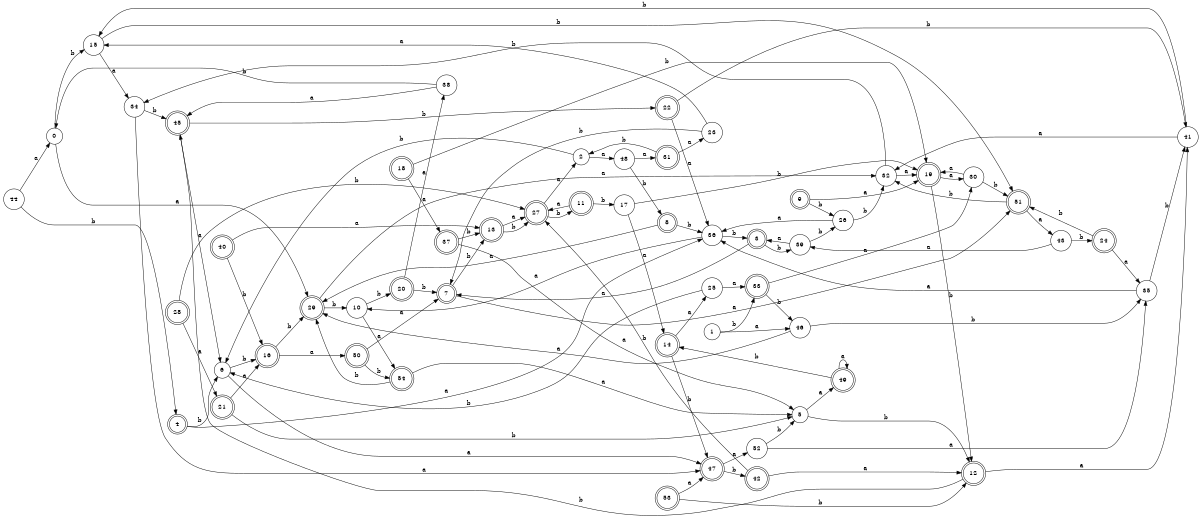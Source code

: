 digraph n44_6 {
__start0 [label="" shape="none"];

rankdir=LR;
size="8,5";

s0 [style="filled", color="black", fillcolor="white" shape="circle", label="0"];
s1 [style="filled", color="black", fillcolor="white" shape="circle", label="1"];
s2 [style="filled", color="black", fillcolor="white" shape="circle", label="2"];
s3 [style="rounded,filled", color="black", fillcolor="white" shape="doublecircle", label="3"];
s4 [style="rounded,filled", color="black", fillcolor="white" shape="doublecircle", label="4"];
s5 [style="filled", color="black", fillcolor="white" shape="circle", label="5"];
s6 [style="filled", color="black", fillcolor="white" shape="circle", label="6"];
s7 [style="rounded,filled", color="black", fillcolor="white" shape="doublecircle", label="7"];
s8 [style="rounded,filled", color="black", fillcolor="white" shape="doublecircle", label="8"];
s9 [style="rounded,filled", color="black", fillcolor="white" shape="doublecircle", label="9"];
s10 [style="filled", color="black", fillcolor="white" shape="circle", label="10"];
s11 [style="rounded,filled", color="black", fillcolor="white" shape="doublecircle", label="11"];
s12 [style="rounded,filled", color="black", fillcolor="white" shape="doublecircle", label="12"];
s13 [style="rounded,filled", color="black", fillcolor="white" shape="doublecircle", label="13"];
s14 [style="rounded,filled", color="black", fillcolor="white" shape="doublecircle", label="14"];
s15 [style="filled", color="black", fillcolor="white" shape="circle", label="15"];
s16 [style="rounded,filled", color="black", fillcolor="white" shape="doublecircle", label="16"];
s17 [style="filled", color="black", fillcolor="white" shape="circle", label="17"];
s18 [style="rounded,filled", color="black", fillcolor="white" shape="doublecircle", label="18"];
s19 [style="rounded,filled", color="black", fillcolor="white" shape="doublecircle", label="19"];
s20 [style="rounded,filled", color="black", fillcolor="white" shape="doublecircle", label="20"];
s21 [style="rounded,filled", color="black", fillcolor="white" shape="doublecircle", label="21"];
s22 [style="rounded,filled", color="black", fillcolor="white" shape="doublecircle", label="22"];
s23 [style="filled", color="black", fillcolor="white" shape="circle", label="23"];
s24 [style="rounded,filled", color="black", fillcolor="white" shape="doublecircle", label="24"];
s25 [style="filled", color="black", fillcolor="white" shape="circle", label="25"];
s26 [style="filled", color="black", fillcolor="white" shape="circle", label="26"];
s27 [style="rounded,filled", color="black", fillcolor="white" shape="doublecircle", label="27"];
s28 [style="rounded,filled", color="black", fillcolor="white" shape="doublecircle", label="28"];
s29 [style="rounded,filled", color="black", fillcolor="white" shape="doublecircle", label="29"];
s30 [style="filled", color="black", fillcolor="white" shape="circle", label="30"];
s31 [style="rounded,filled", color="black", fillcolor="white" shape="doublecircle", label="31"];
s32 [style="filled", color="black", fillcolor="white" shape="circle", label="32"];
s33 [style="rounded,filled", color="black", fillcolor="white" shape="doublecircle", label="33"];
s34 [style="filled", color="black", fillcolor="white" shape="circle", label="34"];
s35 [style="filled", color="black", fillcolor="white" shape="circle", label="35"];
s36 [style="filled", color="black", fillcolor="white" shape="circle", label="36"];
s37 [style="rounded,filled", color="black", fillcolor="white" shape="doublecircle", label="37"];
s38 [style="filled", color="black", fillcolor="white" shape="circle", label="38"];
s39 [style="filled", color="black", fillcolor="white" shape="circle", label="39"];
s40 [style="rounded,filled", color="black", fillcolor="white" shape="doublecircle", label="40"];
s41 [style="filled", color="black", fillcolor="white" shape="circle", label="41"];
s42 [style="rounded,filled", color="black", fillcolor="white" shape="doublecircle", label="42"];
s43 [style="filled", color="black", fillcolor="white" shape="circle", label="43"];
s44 [style="filled", color="black", fillcolor="white" shape="circle", label="44"];
s45 [style="rounded,filled", color="black", fillcolor="white" shape="doublecircle", label="45"];
s46 [style="filled", color="black", fillcolor="white" shape="circle", label="46"];
s47 [style="rounded,filled", color="black", fillcolor="white" shape="doublecircle", label="47"];
s48 [style="filled", color="black", fillcolor="white" shape="circle", label="48"];
s49 [style="rounded,filled", color="black", fillcolor="white" shape="doublecircle", label="49"];
s50 [style="rounded,filled", color="black", fillcolor="white" shape="doublecircle", label="50"];
s51 [style="rounded,filled", color="black", fillcolor="white" shape="doublecircle", label="51"];
s52 [style="filled", color="black", fillcolor="white" shape="circle", label="52"];
s53 [style="rounded,filled", color="black", fillcolor="white" shape="doublecircle", label="53"];
s54 [style="rounded,filled", color="black", fillcolor="white" shape="doublecircle", label="54"];
s0 -> s29 [label="a"];
s0 -> s15 [label="b"];
s1 -> s46 [label="a"];
s1 -> s33 [label="b"];
s2 -> s48 [label="a"];
s2 -> s6 [label="b"];
s3 -> s7 [label="a"];
s3 -> s39 [label="b"];
s4 -> s36 [label="a"];
s4 -> s6 [label="b"];
s5 -> s49 [label="a"];
s5 -> s12 [label="b"];
s6 -> s47 [label="a"];
s6 -> s16 [label="b"];
s7 -> s51 [label="a"];
s7 -> s13 [label="b"];
s8 -> s29 [label="a"];
s8 -> s36 [label="b"];
s9 -> s19 [label="a"];
s9 -> s26 [label="b"];
s10 -> s54 [label="a"];
s10 -> s20 [label="b"];
s11 -> s27 [label="a"];
s11 -> s17 [label="b"];
s12 -> s41 [label="a"];
s12 -> s45 [label="b"];
s13 -> s27 [label="a"];
s13 -> s27 [label="b"];
s14 -> s25 [label="a"];
s14 -> s47 [label="b"];
s15 -> s34 [label="a"];
s15 -> s51 [label="b"];
s16 -> s50 [label="a"];
s16 -> s29 [label="b"];
s17 -> s14 [label="a"];
s17 -> s19 [label="b"];
s18 -> s37 [label="a"];
s18 -> s19 [label="b"];
s19 -> s30 [label="a"];
s19 -> s12 [label="b"];
s20 -> s38 [label="a"];
s20 -> s7 [label="b"];
s21 -> s16 [label="a"];
s21 -> s5 [label="b"];
s22 -> s36 [label="a"];
s22 -> s41 [label="b"];
s23 -> s15 [label="a"];
s23 -> s7 [label="b"];
s24 -> s35 [label="a"];
s24 -> s51 [label="b"];
s25 -> s33 [label="a"];
s25 -> s6 [label="b"];
s26 -> s36 [label="a"];
s26 -> s32 [label="b"];
s27 -> s2 [label="a"];
s27 -> s11 [label="b"];
s28 -> s21 [label="a"];
s28 -> s27 [label="b"];
s29 -> s32 [label="a"];
s29 -> s10 [label="b"];
s30 -> s19 [label="a"];
s30 -> s51 [label="b"];
s31 -> s23 [label="a"];
s31 -> s2 [label="b"];
s32 -> s19 [label="a"];
s32 -> s34 [label="b"];
s33 -> s30 [label="a"];
s33 -> s46 [label="b"];
s34 -> s47 [label="a"];
s34 -> s45 [label="b"];
s35 -> s36 [label="a"];
s35 -> s41 [label="b"];
s36 -> s10 [label="a"];
s36 -> s3 [label="b"];
s37 -> s5 [label="a"];
s37 -> s13 [label="b"];
s38 -> s45 [label="a"];
s38 -> s0 [label="b"];
s39 -> s3 [label="a"];
s39 -> s26 [label="b"];
s40 -> s13 [label="a"];
s40 -> s16 [label="b"];
s41 -> s32 [label="a"];
s41 -> s15 [label="b"];
s42 -> s12 [label="a"];
s42 -> s27 [label="b"];
s43 -> s39 [label="a"];
s43 -> s24 [label="b"];
s44 -> s0 [label="a"];
s44 -> s4 [label="b"];
s45 -> s6 [label="a"];
s45 -> s22 [label="b"];
s46 -> s29 [label="a"];
s46 -> s35 [label="b"];
s47 -> s52 [label="a"];
s47 -> s42 [label="b"];
s48 -> s31 [label="a"];
s48 -> s8 [label="b"];
s49 -> s49 [label="a"];
s49 -> s14 [label="b"];
s50 -> s7 [label="a"];
s50 -> s54 [label="b"];
s51 -> s43 [label="a"];
s51 -> s32 [label="b"];
s52 -> s35 [label="a"];
s52 -> s5 [label="b"];
s53 -> s47 [label="a"];
s53 -> s12 [label="b"];
s54 -> s5 [label="a"];
s54 -> s29 [label="b"];

}
